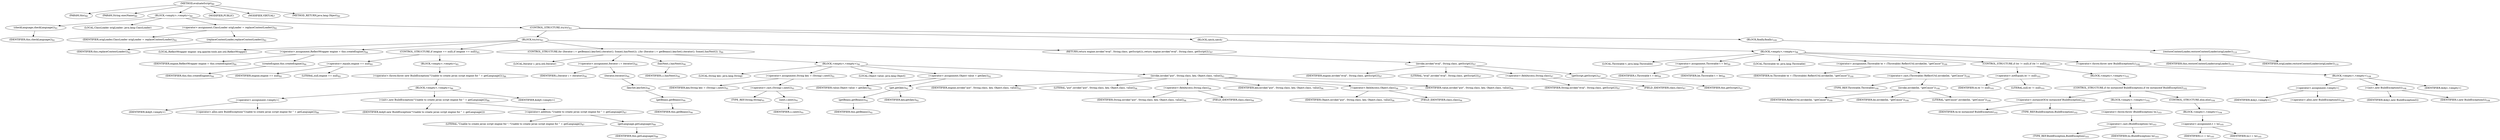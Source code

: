 digraph "evaluateScript" {  
"86" [label = <(METHOD,evaluateScript)<SUB>80</SUB>> ]
"11" [label = <(PARAM,this)<SUB>80</SUB>> ]
"87" [label = <(PARAM,String execName)<SUB>80</SUB>> ]
"88" [label = <(BLOCK,&lt;empty&gt;,&lt;empty&gt;)<SUB>80</SUB>> ]
"89" [label = <(checkLanguage,checkLanguage())<SUB>81</SUB>> ]
"10" [label = <(IDENTIFIER,this,checkLanguage())<SUB>81</SUB>> ]
"90" [label = <(LOCAL,ClassLoader origLoader: java.lang.ClassLoader)> ]
"91" [label = <(&lt;operator&gt;.assignment,ClassLoader origLoader = replaceContextLoader())<SUB>82</SUB>> ]
"92" [label = <(IDENTIFIER,origLoader,ClassLoader origLoader = replaceContextLoader())<SUB>82</SUB>> ]
"93" [label = <(replaceContextLoader,replaceContextLoader())<SUB>82</SUB>> ]
"12" [label = <(IDENTIFIER,this,replaceContextLoader())<SUB>82</SUB>> ]
"94" [label = <(CONTROL_STRUCTURE,try,try)<SUB>83</SUB>> ]
"95" [label = <(BLOCK,try,try)<SUB>83</SUB>> ]
"96" [label = <(LOCAL,ReflectWrapper engine: org.apache.tools.ant.util.ReflectWrapper)> ]
"97" [label = <(&lt;operator&gt;.assignment,ReflectWrapper engine = this.createEngine())<SUB>84</SUB>> ]
"98" [label = <(IDENTIFIER,engine,ReflectWrapper engine = this.createEngine())<SUB>84</SUB>> ]
"99" [label = <(createEngine,this.createEngine())<SUB>84</SUB>> ]
"13" [label = <(IDENTIFIER,this,this.createEngine())<SUB>84</SUB>> ]
"100" [label = <(CONTROL_STRUCTURE,if (engine == null),if (engine == null))<SUB>85</SUB>> ]
"101" [label = <(&lt;operator&gt;.equals,engine == null)<SUB>85</SUB>> ]
"102" [label = <(IDENTIFIER,engine,engine == null)<SUB>85</SUB>> ]
"103" [label = <(LITERAL,null,engine == null)<SUB>85</SUB>> ]
"104" [label = <(BLOCK,&lt;empty&gt;,&lt;empty&gt;)<SUB>85</SUB>> ]
"105" [label = <(&lt;operator&gt;.throw,throw new BuildException(&quot;Unable to create javax script engine for &quot; + getLanguage());)<SUB>86</SUB>> ]
"106" [label = <(BLOCK,&lt;empty&gt;,&lt;empty&gt;)<SUB>86</SUB>> ]
"107" [label = <(&lt;operator&gt;.assignment,&lt;empty&gt;)> ]
"108" [label = <(IDENTIFIER,$obj0,&lt;empty&gt;)> ]
"109" [label = <(&lt;operator&gt;.alloc,new BuildException(&quot;Unable to create javax script engine for &quot; + getLanguage()))<SUB>86</SUB>> ]
"110" [label = <(&lt;init&gt;,new BuildException(&quot;Unable to create javax script engine for &quot; + getLanguage()))<SUB>86</SUB>> ]
"111" [label = <(IDENTIFIER,$obj0,new BuildException(&quot;Unable to create javax script engine for &quot; + getLanguage()))> ]
"112" [label = <(&lt;operator&gt;.addition,&quot;Unable to create javax script engine for &quot; + getLanguage())<SUB>87</SUB>> ]
"113" [label = <(LITERAL,&quot;Unable to create javax script engine for &quot;,&quot;Unable to create javax script engine for &quot; + getLanguage())<SUB>87</SUB>> ]
"114" [label = <(getLanguage,getLanguage())<SUB>88</SUB>> ]
"14" [label = <(IDENTIFIER,this,getLanguage())<SUB>88</SUB>> ]
"115" [label = <(IDENTIFIER,$obj0,&lt;empty&gt;)> ]
"116" [label = <(CONTROL_STRUCTURE,for (Iterator i = getBeans().keySet().iterator(); Some(i.hasNext()); ),for (Iterator i = getBeans().keySet().iterator(); Some(i.hasNext()); ))<SUB>90</SUB>> ]
"117" [label = <(LOCAL,Iterator i: java.util.Iterator)> ]
"118" [label = <(&lt;operator&gt;.assignment,Iterator i = iterator())<SUB>90</SUB>> ]
"119" [label = <(IDENTIFIER,i,Iterator i = iterator())<SUB>90</SUB>> ]
"120" [label = <(iterator,iterator())<SUB>90</SUB>> ]
"121" [label = <(keySet,keySet())<SUB>90</SUB>> ]
"122" [label = <(getBeans,getBeans())<SUB>90</SUB>> ]
"15" [label = <(IDENTIFIER,this,getBeans())<SUB>90</SUB>> ]
"123" [label = <(hasNext,i.hasNext())<SUB>90</SUB>> ]
"124" [label = <(IDENTIFIER,i,i.hasNext())<SUB>90</SUB>> ]
"125" [label = <(BLOCK,&lt;empty&gt;,&lt;empty&gt;)<SUB>90</SUB>> ]
"126" [label = <(LOCAL,String key: java.lang.String)> ]
"127" [label = <(&lt;operator&gt;.assignment,String key = (String) i.next())<SUB>91</SUB>> ]
"128" [label = <(IDENTIFIER,key,String key = (String) i.next())<SUB>91</SUB>> ]
"129" [label = <(&lt;operator&gt;.cast,(String) i.next())<SUB>91</SUB>> ]
"130" [label = <(TYPE_REF,String,String)<SUB>91</SUB>> ]
"131" [label = <(next,i.next())<SUB>91</SUB>> ]
"132" [label = <(IDENTIFIER,i,i.next())<SUB>91</SUB>> ]
"133" [label = <(LOCAL,Object value: java.lang.Object)> ]
"134" [label = <(&lt;operator&gt;.assignment,Object value = get(key))<SUB>92</SUB>> ]
"135" [label = <(IDENTIFIER,value,Object value = get(key))<SUB>92</SUB>> ]
"136" [label = <(get,get(key))<SUB>92</SUB>> ]
"137" [label = <(getBeans,getBeans())<SUB>92</SUB>> ]
"16" [label = <(IDENTIFIER,this,getBeans())<SUB>92</SUB>> ]
"138" [label = <(IDENTIFIER,key,get(key))<SUB>92</SUB>> ]
"139" [label = <(invoke,invoke(&quot;put&quot;, String.class, key, Object.class, value))<SUB>93</SUB>> ]
"140" [label = <(IDENTIFIER,engine,invoke(&quot;put&quot;, String.class, key, Object.class, value))<SUB>93</SUB>> ]
"141" [label = <(LITERAL,&quot;put&quot;,invoke(&quot;put&quot;, String.class, key, Object.class, value))<SUB>94</SUB>> ]
"142" [label = <(&lt;operator&gt;.fieldAccess,String.class)<SUB>94</SUB>> ]
"143" [label = <(IDENTIFIER,String,invoke(&quot;put&quot;, String.class, key, Object.class, value))<SUB>94</SUB>> ]
"144" [label = <(FIELD_IDENTIFIER,class,class)<SUB>94</SUB>> ]
"145" [label = <(IDENTIFIER,key,invoke(&quot;put&quot;, String.class, key, Object.class, value))<SUB>94</SUB>> ]
"146" [label = <(&lt;operator&gt;.fieldAccess,Object.class)<SUB>94</SUB>> ]
"147" [label = <(IDENTIFIER,Object,invoke(&quot;put&quot;, String.class, key, Object.class, value))<SUB>94</SUB>> ]
"148" [label = <(FIELD_IDENTIFIER,class,class)<SUB>94</SUB>> ]
"149" [label = <(IDENTIFIER,value,invoke(&quot;put&quot;, String.class, key, Object.class, value))<SUB>94</SUB>> ]
"150" [label = <(RETURN,return engine.invoke(&quot;eval&quot;, String.class, getScript());,return engine.invoke(&quot;eval&quot;, String.class, getScript());)<SUB>97</SUB>> ]
"151" [label = <(invoke,invoke(&quot;eval&quot;, String.class, getScript()))<SUB>97</SUB>> ]
"152" [label = <(IDENTIFIER,engine,invoke(&quot;eval&quot;, String.class, getScript()))<SUB>97</SUB>> ]
"153" [label = <(LITERAL,&quot;eval&quot;,invoke(&quot;eval&quot;, String.class, getScript()))<SUB>97</SUB>> ]
"154" [label = <(&lt;operator&gt;.fieldAccess,String.class)<SUB>97</SUB>> ]
"155" [label = <(IDENTIFIER,String,invoke(&quot;eval&quot;, String.class, getScript()))<SUB>97</SUB>> ]
"156" [label = <(FIELD_IDENTIFIER,class,class)<SUB>97</SUB>> ]
"157" [label = <(getScript,getScript())<SUB>97</SUB>> ]
"17" [label = <(IDENTIFIER,this,getScript())<SUB>97</SUB>> ]
"158" [label = <(BLOCK,catch,catch)> ]
"159" [label = <(BLOCK,&lt;empty&gt;,&lt;empty&gt;)<SUB>98</SUB>> ]
"160" [label = <(LOCAL,Throwable t: java.lang.Throwable)> ]
"161" [label = <(&lt;operator&gt;.assignment,Throwable t = be)<SUB>99</SUB>> ]
"162" [label = <(IDENTIFIER,t,Throwable t = be)<SUB>99</SUB>> ]
"163" [label = <(IDENTIFIER,be,Throwable t = be)<SUB>99</SUB>> ]
"164" [label = <(LOCAL,Throwable te: java.lang.Throwable)> ]
"165" [label = <(&lt;operator&gt;.assignment,Throwable te = (Throwable) ReflectUtil.invoke(be, &quot;getCause&quot;))<SUB>100</SUB>> ]
"166" [label = <(IDENTIFIER,te,Throwable te = (Throwable) ReflectUtil.invoke(be, &quot;getCause&quot;))<SUB>100</SUB>> ]
"167" [label = <(&lt;operator&gt;.cast,(Throwable) ReflectUtil.invoke(be, &quot;getCause&quot;))<SUB>100</SUB>> ]
"168" [label = <(TYPE_REF,Throwable,Throwable)<SUB>100</SUB>> ]
"169" [label = <(invoke,invoke(be, &quot;getCause&quot;))<SUB>100</SUB>> ]
"170" [label = <(IDENTIFIER,ReflectUtil,invoke(be, &quot;getCause&quot;))<SUB>100</SUB>> ]
"171" [label = <(IDENTIFIER,be,invoke(be, &quot;getCause&quot;))<SUB>100</SUB>> ]
"172" [label = <(LITERAL,&quot;getCause&quot;,invoke(be, &quot;getCause&quot;))<SUB>100</SUB>> ]
"173" [label = <(CONTROL_STRUCTURE,if (te != null),if (te != null))<SUB>101</SUB>> ]
"174" [label = <(&lt;operator&gt;.notEquals,te != null)<SUB>101</SUB>> ]
"175" [label = <(IDENTIFIER,te,te != null)<SUB>101</SUB>> ]
"176" [label = <(LITERAL,null,te != null)<SUB>101</SUB>> ]
"177" [label = <(BLOCK,&lt;empty&gt;,&lt;empty&gt;)<SUB>101</SUB>> ]
"178" [label = <(CONTROL_STRUCTURE,if (te instanceof BuildException),if (te instanceof BuildException))<SUB>102</SUB>> ]
"179" [label = <(&lt;operator&gt;.instanceOf,te instanceof BuildException)<SUB>102</SUB>> ]
"180" [label = <(IDENTIFIER,te,te instanceof BuildException)<SUB>102</SUB>> ]
"181" [label = <(TYPE_REF,BuildException,BuildException)<SUB>102</SUB>> ]
"182" [label = <(BLOCK,&lt;empty&gt;,&lt;empty&gt;)<SUB>102</SUB>> ]
"183" [label = <(&lt;operator&gt;.throw,throw (BuildException) te;)<SUB>103</SUB>> ]
"184" [label = <(&lt;operator&gt;.cast,(BuildException) te)<SUB>103</SUB>> ]
"185" [label = <(TYPE_REF,BuildException,BuildException)<SUB>103</SUB>> ]
"186" [label = <(IDENTIFIER,te,(BuildException) te)<SUB>103</SUB>> ]
"187" [label = <(CONTROL_STRUCTURE,else,else)<SUB>104</SUB>> ]
"188" [label = <(BLOCK,&lt;empty&gt;,&lt;empty&gt;)<SUB>104</SUB>> ]
"189" [label = <(&lt;operator&gt;.assignment,t = te)<SUB>105</SUB>> ]
"190" [label = <(IDENTIFIER,t,t = te)<SUB>105</SUB>> ]
"191" [label = <(IDENTIFIER,te,t = te)<SUB>105</SUB>> ]
"192" [label = <(&lt;operator&gt;.throw,throw new BuildException(t);)<SUB>108</SUB>> ]
"193" [label = <(BLOCK,&lt;empty&gt;,&lt;empty&gt;)<SUB>108</SUB>> ]
"194" [label = <(&lt;operator&gt;.assignment,&lt;empty&gt;)> ]
"195" [label = <(IDENTIFIER,$obj1,&lt;empty&gt;)> ]
"196" [label = <(&lt;operator&gt;.alloc,new BuildException(t))<SUB>108</SUB>> ]
"197" [label = <(&lt;init&gt;,new BuildException(t))<SUB>108</SUB>> ]
"198" [label = <(IDENTIFIER,$obj1,new BuildException(t))> ]
"199" [label = <(IDENTIFIER,t,new BuildException(t))<SUB>108</SUB>> ]
"200" [label = <(IDENTIFIER,$obj1,&lt;empty&gt;)> ]
"201" [label = <(BLOCK,finally,finally)<SUB>109</SUB>> ]
"202" [label = <(restoreContextLoader,restoreContextLoader(origLoader))<SUB>110</SUB>> ]
"18" [label = <(IDENTIFIER,this,restoreContextLoader(origLoader))<SUB>110</SUB>> ]
"203" [label = <(IDENTIFIER,origLoader,restoreContextLoader(origLoader))<SUB>110</SUB>> ]
"204" [label = <(MODIFIER,PUBLIC)> ]
"205" [label = <(MODIFIER,VIRTUAL)> ]
"206" [label = <(METHOD_RETURN,java.lang.Object)<SUB>80</SUB>> ]
  "86" -> "11" 
  "86" -> "87" 
  "86" -> "88" 
  "86" -> "204" 
  "86" -> "205" 
  "86" -> "206" 
  "88" -> "89" 
  "88" -> "90" 
  "88" -> "91" 
  "88" -> "94" 
  "89" -> "10" 
  "91" -> "92" 
  "91" -> "93" 
  "93" -> "12" 
  "94" -> "95" 
  "94" -> "158" 
  "94" -> "201" 
  "95" -> "96" 
  "95" -> "97" 
  "95" -> "100" 
  "95" -> "116" 
  "95" -> "150" 
  "97" -> "98" 
  "97" -> "99" 
  "99" -> "13" 
  "100" -> "101" 
  "100" -> "104" 
  "101" -> "102" 
  "101" -> "103" 
  "104" -> "105" 
  "105" -> "106" 
  "106" -> "107" 
  "106" -> "110" 
  "106" -> "115" 
  "107" -> "108" 
  "107" -> "109" 
  "110" -> "111" 
  "110" -> "112" 
  "112" -> "113" 
  "112" -> "114" 
  "114" -> "14" 
  "116" -> "117" 
  "116" -> "118" 
  "116" -> "123" 
  "116" -> "125" 
  "118" -> "119" 
  "118" -> "120" 
  "120" -> "121" 
  "121" -> "122" 
  "122" -> "15" 
  "123" -> "124" 
  "125" -> "126" 
  "125" -> "127" 
  "125" -> "133" 
  "125" -> "134" 
  "125" -> "139" 
  "127" -> "128" 
  "127" -> "129" 
  "129" -> "130" 
  "129" -> "131" 
  "131" -> "132" 
  "134" -> "135" 
  "134" -> "136" 
  "136" -> "137" 
  "136" -> "138" 
  "137" -> "16" 
  "139" -> "140" 
  "139" -> "141" 
  "139" -> "142" 
  "139" -> "145" 
  "139" -> "146" 
  "139" -> "149" 
  "142" -> "143" 
  "142" -> "144" 
  "146" -> "147" 
  "146" -> "148" 
  "150" -> "151" 
  "151" -> "152" 
  "151" -> "153" 
  "151" -> "154" 
  "151" -> "157" 
  "154" -> "155" 
  "154" -> "156" 
  "157" -> "17" 
  "158" -> "159" 
  "159" -> "160" 
  "159" -> "161" 
  "159" -> "164" 
  "159" -> "165" 
  "159" -> "173" 
  "159" -> "192" 
  "161" -> "162" 
  "161" -> "163" 
  "165" -> "166" 
  "165" -> "167" 
  "167" -> "168" 
  "167" -> "169" 
  "169" -> "170" 
  "169" -> "171" 
  "169" -> "172" 
  "173" -> "174" 
  "173" -> "177" 
  "174" -> "175" 
  "174" -> "176" 
  "177" -> "178" 
  "178" -> "179" 
  "178" -> "182" 
  "178" -> "187" 
  "179" -> "180" 
  "179" -> "181" 
  "182" -> "183" 
  "183" -> "184" 
  "184" -> "185" 
  "184" -> "186" 
  "187" -> "188" 
  "188" -> "189" 
  "189" -> "190" 
  "189" -> "191" 
  "192" -> "193" 
  "193" -> "194" 
  "193" -> "197" 
  "193" -> "200" 
  "194" -> "195" 
  "194" -> "196" 
  "197" -> "198" 
  "197" -> "199" 
  "201" -> "202" 
  "202" -> "18" 
  "202" -> "203" 
}
